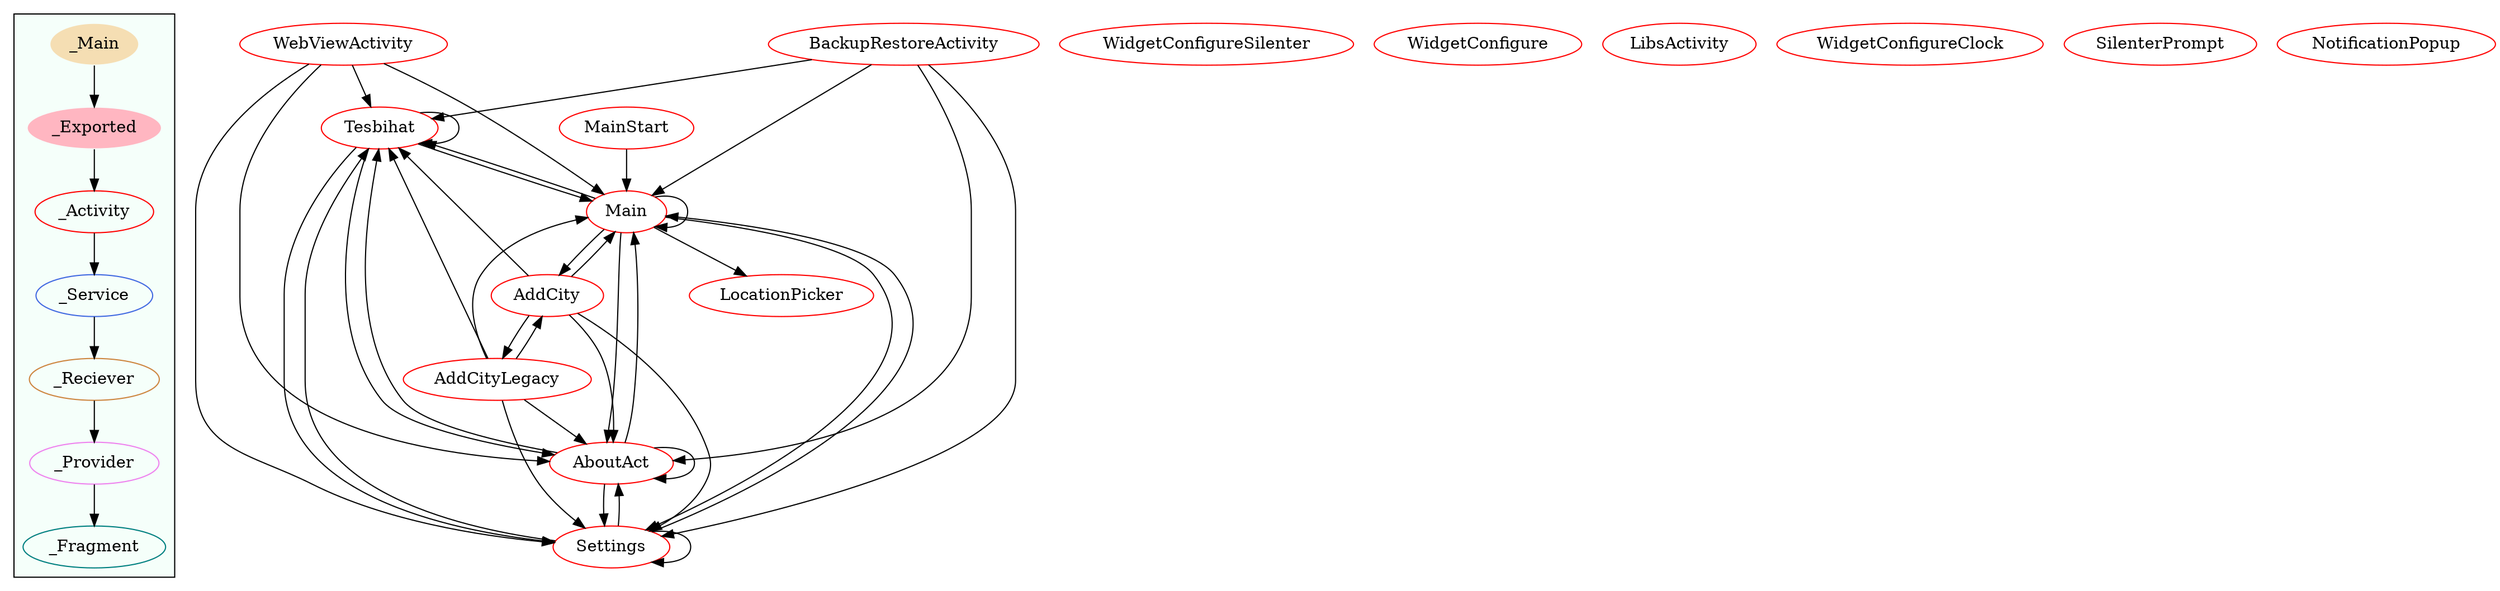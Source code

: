 digraph G {
subgraph cluster_legend{ 
bgcolor=mintcream;
_Activity[color = red];
_Service[color = royalblue];
_Provider[color = violet];
_Reciever[color = peru];
_Fragment[color = teal];
_Main[style=filled, fillcolor=wheat, color = mintcream];
_Exported[style=filled, fillcolor=lightpink, color = mintcream];
_Main -> _Exported -> _Activity -> _Service -> _Reciever -> _Provider -> _Fragment; 
}
WebViewActivity[color = red];
Tesbihat[color = red];
WidgetConfigureSilenter[color = red];
BackupRestoreActivity[color = red];
LocationPicker[color = red];
WidgetConfigure[color = red];
LibsActivity[color = red];
MainStart[color = red];
Main[color = red];
Settings[color = red];
WidgetConfigureClock[color = red];
AboutAct[color = red];
AddCityLegacy[color = red];
SilenterPrompt[color = red];
Main[color = red];
Main[color = red];
Main[color = red];
Main[color = red];
NotificationPopup[color = red];
AddCity[color = red];
Main[color = red];
Main[color = red];

 WebViewActivity -> Main
 WebViewActivity -> Settings
 WebViewActivity -> AboutAct
 WebViewActivity -> Tesbihat
 Tesbihat -> Main
 Tesbihat -> AboutAct
 Tesbihat -> Tesbihat
 Tesbihat -> Settings
 BackupRestoreActivity -> Main
 BackupRestoreActivity -> Tesbihat
 BackupRestoreActivity -> AboutAct
 BackupRestoreActivity -> Settings
 MainStart -> Main
 Main -> Main
 Main -> Settings
 Main -> Tesbihat
 Main -> AboutAct
 Settings -> Main
 Settings -> AboutAct
 Settings -> Tesbihat
 Settings -> Settings
 AboutAct -> Tesbihat
 AboutAct -> Main
 AboutAct -> Settings
 AboutAct -> AboutAct
 AddCityLegacy -> Tesbihat
 AddCityLegacy -> Main
 AddCityLegacy -> AddCity
 AddCityLegacy -> Settings
 AddCityLegacy -> AboutAct
 Main -> AddCity
 Main -> LocationPicker
 AddCity -> Settings
 AddCity -> AddCityLegacy
 AddCity -> Main
 AddCity -> AboutAct
 AddCity -> Tesbihat
}